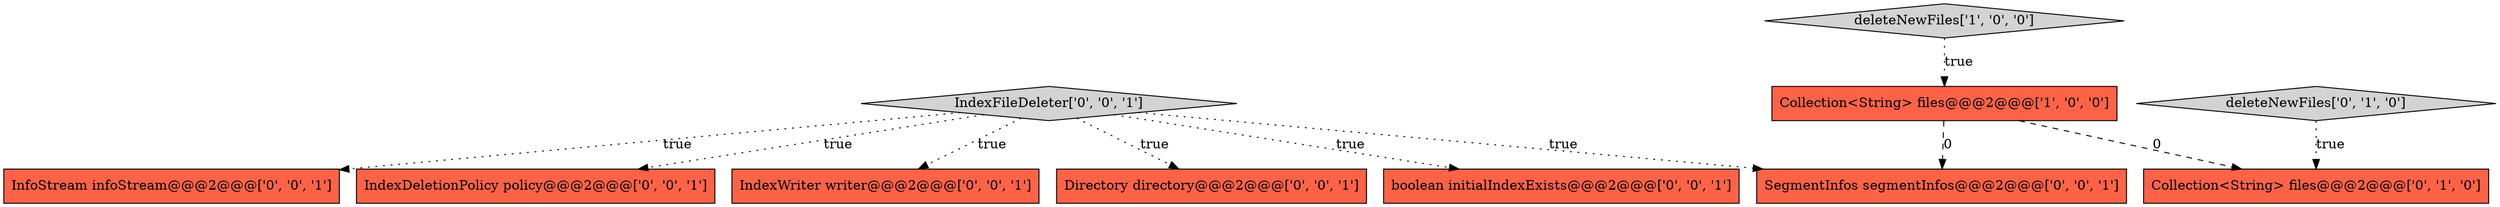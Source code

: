 digraph {
0 [style = filled, label = "deleteNewFiles['1', '0', '0']", fillcolor = lightgray, shape = diamond image = "AAA0AAABBB1BBB"];
5 [style = filled, label = "boolean initialIndexExists@@@2@@@['0', '0', '1']", fillcolor = tomato, shape = box image = "AAA0AAABBB3BBB"];
8 [style = filled, label = "InfoStream infoStream@@@2@@@['0', '0', '1']", fillcolor = tomato, shape = box image = "AAA0AAABBB3BBB"];
10 [style = filled, label = "SegmentInfos segmentInfos@@@2@@@['0', '0', '1']", fillcolor = tomato, shape = box image = "AAA0AAABBB3BBB"];
7 [style = filled, label = "IndexDeletionPolicy policy@@@2@@@['0', '0', '1']", fillcolor = tomato, shape = box image = "AAA0AAABBB3BBB"];
6 [style = filled, label = "IndexFileDeleter['0', '0', '1']", fillcolor = lightgray, shape = diamond image = "AAA0AAABBB3BBB"];
2 [style = filled, label = "deleteNewFiles['0', '1', '0']", fillcolor = lightgray, shape = diamond image = "AAA0AAABBB2BBB"];
3 [style = filled, label = "Collection<String> files@@@2@@@['0', '1', '0']", fillcolor = tomato, shape = box image = "AAA1AAABBB2BBB"];
9 [style = filled, label = "IndexWriter writer@@@2@@@['0', '0', '1']", fillcolor = tomato, shape = box image = "AAA0AAABBB3BBB"];
4 [style = filled, label = "Directory directory@@@2@@@['0', '0', '1']", fillcolor = tomato, shape = box image = "AAA0AAABBB3BBB"];
1 [style = filled, label = "Collection<String> files@@@2@@@['1', '0', '0']", fillcolor = tomato, shape = box image = "AAA1AAABBB1BBB"];
2->3 [style = dotted, label="true"];
6->10 [style = dotted, label="true"];
1->3 [style = dashed, label="0"];
1->10 [style = dashed, label="0"];
6->4 [style = dotted, label="true"];
6->9 [style = dotted, label="true"];
6->8 [style = dotted, label="true"];
6->5 [style = dotted, label="true"];
0->1 [style = dotted, label="true"];
6->7 [style = dotted, label="true"];
}
